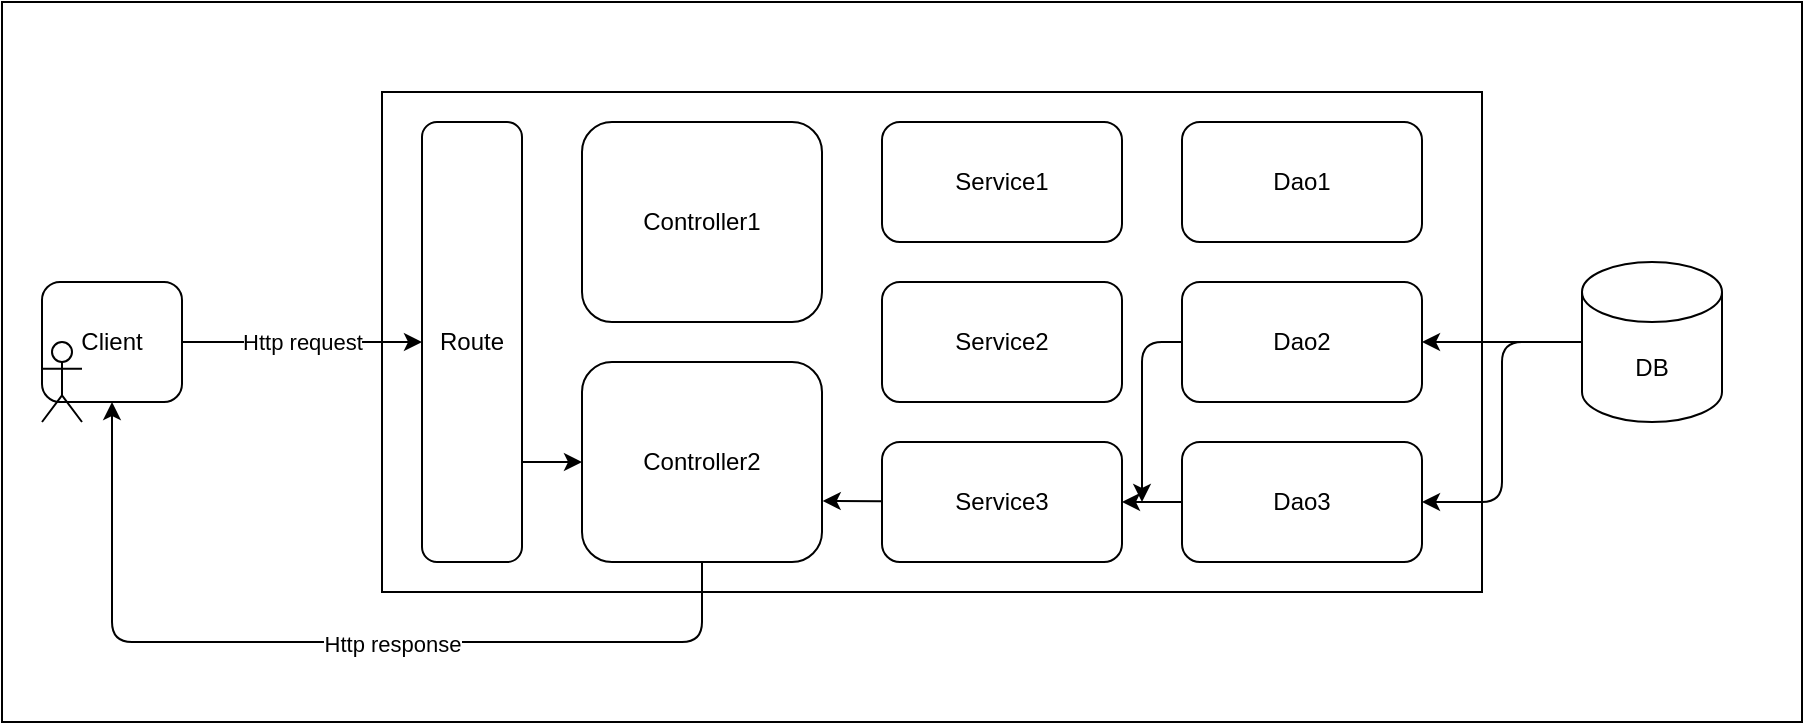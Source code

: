<mxfile>
    <diagram id="wrHsbx5ppJxr4VjKY65A" name="Page-1">
        <mxGraphModel dx="1407" dy="793" grid="1" gridSize="10" guides="1" tooltips="1" connect="1" arrows="1" fold="1" page="1" pageScale="1" pageWidth="850" pageHeight="1100" math="0" shadow="0">
            <root>
                <mxCell id="0"/>
                <mxCell id="1" parent="0"/>
                <mxCell id="40" value="" style="rounded=0;whiteSpace=wrap;html=1;" vertex="1" parent="1">
                    <mxGeometry x="50" y="50" width="900" height="360" as="geometry"/>
                </mxCell>
                <mxCell id="16" value="Client" style="rounded=1;whiteSpace=wrap;html=1;" vertex="1" parent="1">
                    <mxGeometry x="70" y="190" width="70" height="60" as="geometry"/>
                </mxCell>
                <mxCell id="18" value="" style="rounded=0;whiteSpace=wrap;html=1;" vertex="1" parent="1">
                    <mxGeometry x="240" y="95" width="550" height="250" as="geometry"/>
                </mxCell>
                <mxCell id="33" style="edgeStyle=none;html=1;entryX=0;entryY=0.5;entryDx=0;entryDy=0;" edge="1" parent="1" target="21">
                    <mxGeometry relative="1" as="geometry">
                        <mxPoint x="310" y="280" as="sourcePoint"/>
                    </mxGeometry>
                </mxCell>
                <mxCell id="19" value="Route" style="rounded=1;whiteSpace=wrap;html=1;" vertex="1" parent="1">
                    <mxGeometry x="260" y="110" width="50" height="220" as="geometry"/>
                </mxCell>
                <mxCell id="20" value="Controller1" style="rounded=1;whiteSpace=wrap;html=1;" vertex="1" parent="1">
                    <mxGeometry x="340" y="110" width="120" height="100" as="geometry"/>
                </mxCell>
                <mxCell id="34" style="edgeStyle=none;html=1;exitX=0.5;exitY=1;exitDx=0;exitDy=0;entryX=0.5;entryY=1;entryDx=0;entryDy=0;" edge="1" parent="1" source="21" target="16">
                    <mxGeometry relative="1" as="geometry">
                        <mxPoint x="400" y="390" as="targetPoint"/>
                        <Array as="points">
                            <mxPoint x="400" y="370"/>
                            <mxPoint x="105" y="370"/>
                        </Array>
                    </mxGeometry>
                </mxCell>
                <mxCell id="42" value="Http response" style="edgeLabel;html=1;align=center;verticalAlign=middle;resizable=0;points=[];" vertex="1" connectable="0" parent="34">
                    <mxGeometry x="-0.143" y="1" relative="1" as="geometry">
                        <mxPoint as="offset"/>
                    </mxGeometry>
                </mxCell>
                <mxCell id="21" value="Controller2" style="rounded=1;whiteSpace=wrap;html=1;" vertex="1" parent="1">
                    <mxGeometry x="340" y="230" width="120" height="100" as="geometry"/>
                </mxCell>
                <mxCell id="23" value="Service1" style="rounded=1;whiteSpace=wrap;html=1;" vertex="1" parent="1">
                    <mxGeometry x="490" y="110" width="120" height="60" as="geometry"/>
                </mxCell>
                <mxCell id="24" value="Service2" style="rounded=1;whiteSpace=wrap;html=1;" vertex="1" parent="1">
                    <mxGeometry x="490" y="190" width="120" height="60" as="geometry"/>
                </mxCell>
                <mxCell id="32" style="edgeStyle=none;html=1;entryX=1.003;entryY=0.695;entryDx=0;entryDy=0;entryPerimeter=0;" edge="1" parent="1" source="25" target="21">
                    <mxGeometry relative="1" as="geometry"/>
                </mxCell>
                <mxCell id="25" value="Service3" style="rounded=1;whiteSpace=wrap;html=1;" vertex="1" parent="1">
                    <mxGeometry x="490" y="270" width="120" height="60" as="geometry"/>
                </mxCell>
                <mxCell id="31" style="edgeStyle=none;html=1;exitX=0;exitY=0.5;exitDx=0;exitDy=0;" edge="1" parent="1" source="26">
                    <mxGeometry relative="1" as="geometry">
                        <mxPoint x="610" y="300" as="targetPoint"/>
                    </mxGeometry>
                </mxCell>
                <mxCell id="26" value="Dao3" style="rounded=1;whiteSpace=wrap;html=1;" vertex="1" parent="1">
                    <mxGeometry x="640" y="270" width="120" height="60" as="geometry"/>
                </mxCell>
                <mxCell id="30" style="edgeStyle=none;html=1;exitX=0;exitY=0.5;exitDx=0;exitDy=0;" edge="1" parent="1" source="27">
                    <mxGeometry relative="1" as="geometry">
                        <mxPoint x="620" y="300" as="targetPoint"/>
                        <Array as="points">
                            <mxPoint x="620" y="220"/>
                        </Array>
                    </mxGeometry>
                </mxCell>
                <mxCell id="27" value="Dao2" style="rounded=1;whiteSpace=wrap;html=1;" vertex="1" parent="1">
                    <mxGeometry x="640" y="190" width="120" height="60" as="geometry"/>
                </mxCell>
                <mxCell id="28" value="Dao1" style="rounded=1;whiteSpace=wrap;html=1;" vertex="1" parent="1">
                    <mxGeometry x="640" y="110" width="120" height="60" as="geometry"/>
                </mxCell>
                <mxCell id="35" value="Http request" style="edgeStyle=none;html=1;exitX=1;exitY=0.5;exitDx=0;exitDy=0;entryX=0;entryY=0.5;entryDx=0;entryDy=0;" edge="1" parent="1" source="16" target="19">
                    <mxGeometry relative="1" as="geometry">
                        <mxPoint as="offset"/>
                    </mxGeometry>
                </mxCell>
                <mxCell id="37" style="edgeStyle=none;html=1;" edge="1" parent="1" source="36" target="27">
                    <mxGeometry relative="1" as="geometry">
                        <Array as="points">
                            <mxPoint x="800" y="220"/>
                        </Array>
                    </mxGeometry>
                </mxCell>
                <mxCell id="38" style="edgeStyle=none;html=1;entryX=1;entryY=0.5;entryDx=0;entryDy=0;exitX=0;exitY=0.5;exitDx=0;exitDy=0;exitPerimeter=0;" edge="1" parent="1" source="36" target="26">
                    <mxGeometry relative="1" as="geometry">
                        <Array as="points">
                            <mxPoint x="800" y="220"/>
                            <mxPoint x="800" y="300"/>
                        </Array>
                    </mxGeometry>
                </mxCell>
                <mxCell id="36" value="DB" style="shape=cylinder3;whiteSpace=wrap;html=1;boundedLbl=1;backgroundOutline=1;size=15;" vertex="1" parent="1">
                    <mxGeometry x="840" y="180" width="70" height="80" as="geometry"/>
                </mxCell>
                <mxCell id="39" value="" style="shape=umlActor;verticalLabelPosition=bottom;verticalAlign=top;html=1;outlineConnect=0;" vertex="1" parent="1">
                    <mxGeometry x="70" y="220" width="20" height="40" as="geometry"/>
                </mxCell>
            </root>
        </mxGraphModel>
    </diagram>
</mxfile>